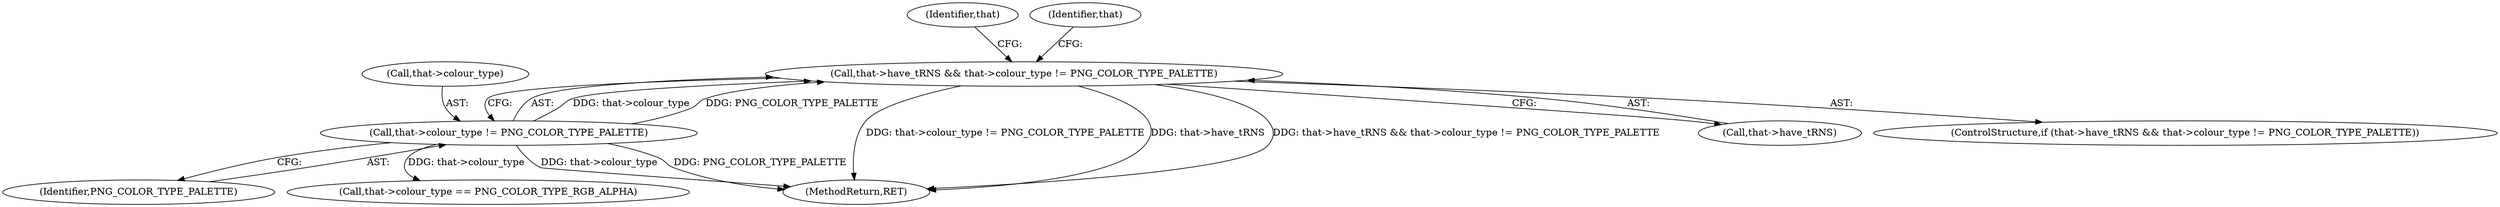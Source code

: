 digraph "0_Android_9d4853418ab2f754c2b63e091c29c5529b8b86ca_58@pointer" {
"1000113" [label="(Call,that->have_tRNS && that->colour_type != PNG_COLOR_TYPE_PALETTE)"];
"1000117" [label="(Call,that->colour_type != PNG_COLOR_TYPE_PALETTE)"];
"1000123" [label="(Identifier,that)"];
"1000363" [label="(MethodReturn,RET)"];
"1000121" [label="(Identifier,PNG_COLOR_TYPE_PALETTE)"];
"1000114" [label="(Call,that->have_tRNS)"];
"1000112" [label="(ControlStructure,if (that->have_tRNS && that->colour_type != PNG_COLOR_TYPE_PALETTE))"];
"1000334" [label="(Call,that->colour_type == PNG_COLOR_TYPE_RGB_ALPHA)"];
"1000113" [label="(Call,that->have_tRNS && that->colour_type != PNG_COLOR_TYPE_PALETTE)"];
"1000118" [label="(Call,that->colour_type)"];
"1000117" [label="(Call,that->colour_type != PNG_COLOR_TYPE_PALETTE)"];
"1000131" [label="(Identifier,that)"];
"1000113" -> "1000112"  [label="AST: "];
"1000113" -> "1000114"  [label="CFG: "];
"1000113" -> "1000117"  [label="CFG: "];
"1000114" -> "1000113"  [label="AST: "];
"1000117" -> "1000113"  [label="AST: "];
"1000123" -> "1000113"  [label="CFG: "];
"1000131" -> "1000113"  [label="CFG: "];
"1000113" -> "1000363"  [label="DDG: that->colour_type != PNG_COLOR_TYPE_PALETTE"];
"1000113" -> "1000363"  [label="DDG: that->have_tRNS"];
"1000113" -> "1000363"  [label="DDG: that->have_tRNS && that->colour_type != PNG_COLOR_TYPE_PALETTE"];
"1000117" -> "1000113"  [label="DDG: that->colour_type"];
"1000117" -> "1000113"  [label="DDG: PNG_COLOR_TYPE_PALETTE"];
"1000117" -> "1000121"  [label="CFG: "];
"1000118" -> "1000117"  [label="AST: "];
"1000121" -> "1000117"  [label="AST: "];
"1000117" -> "1000363"  [label="DDG: that->colour_type"];
"1000117" -> "1000363"  [label="DDG: PNG_COLOR_TYPE_PALETTE"];
"1000117" -> "1000334"  [label="DDG: that->colour_type"];
}

